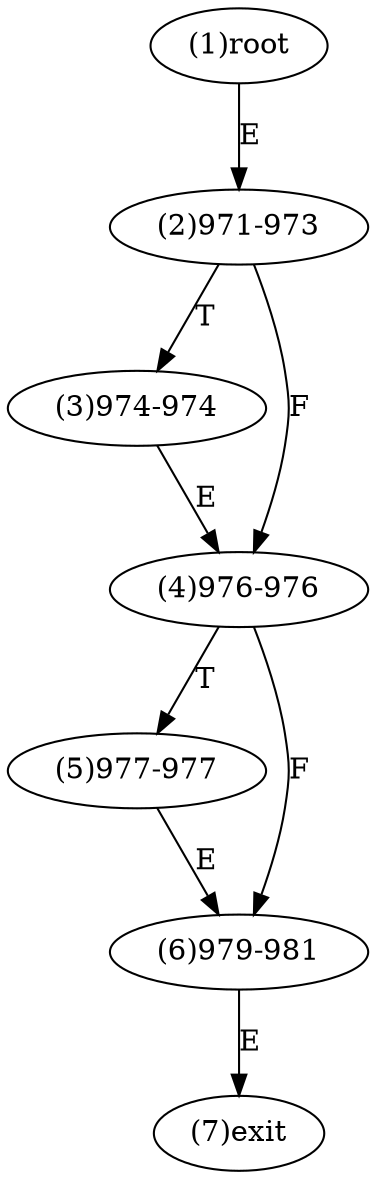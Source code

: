 digraph "" { 
1[ label="(1)root"];
2[ label="(2)971-973"];
3[ label="(3)974-974"];
4[ label="(4)976-976"];
5[ label="(5)977-977"];
6[ label="(6)979-981"];
7[ label="(7)exit"];
1->2[ label="E"];
2->4[ label="F"];
2->3[ label="T"];
3->4[ label="E"];
4->6[ label="F"];
4->5[ label="T"];
5->6[ label="E"];
6->7[ label="E"];
}